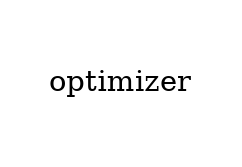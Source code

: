 graph {
  bgcolor=transparent;
  node [width=1.5 height=1 color=white style="filled,solid"]
  edge[color=white fontcolor=white];
  optimizer;
}
